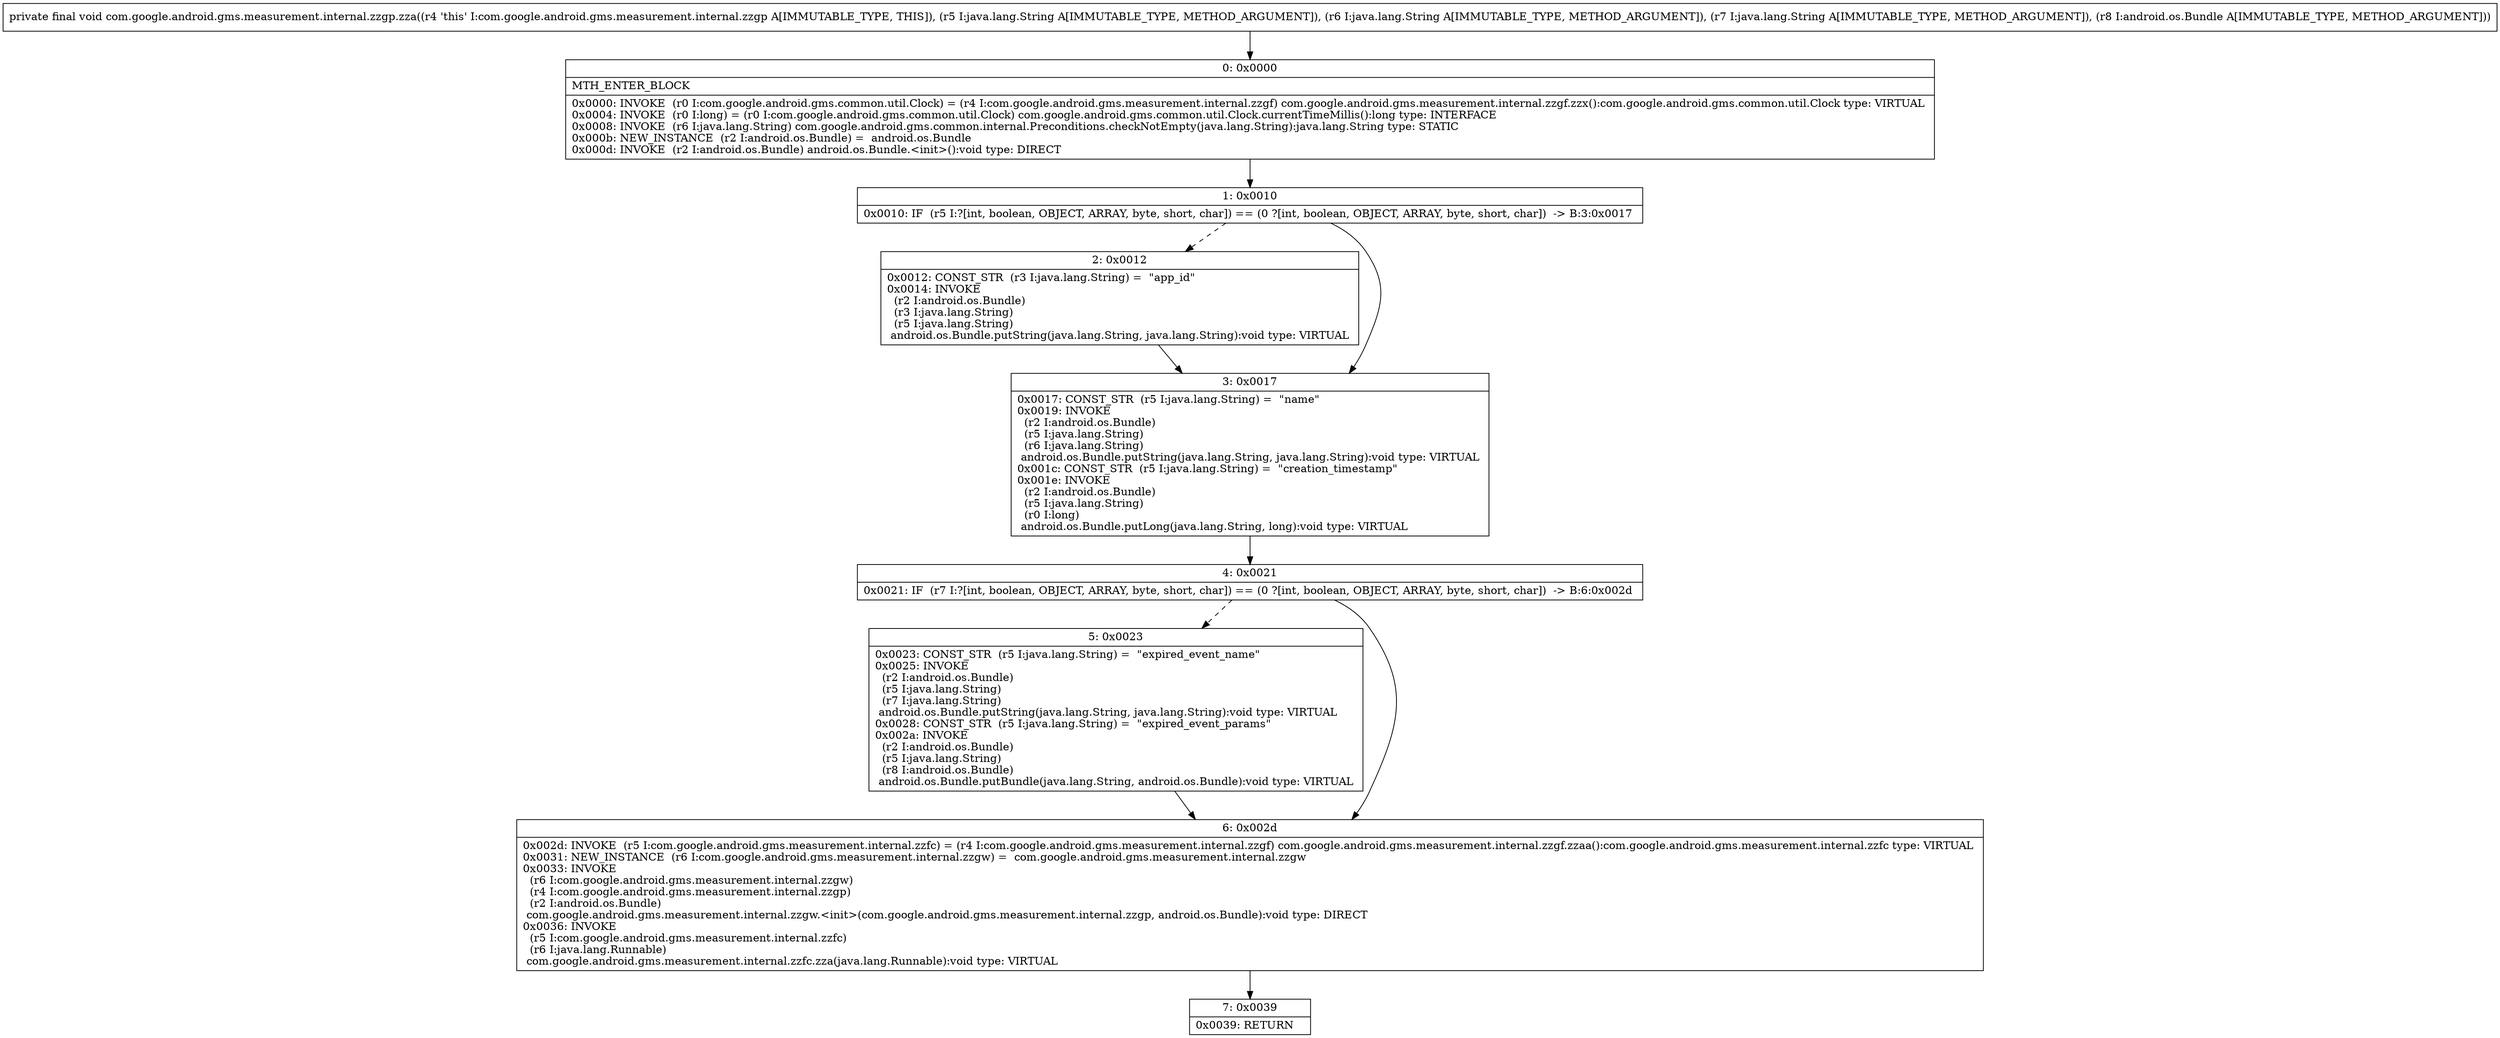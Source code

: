 digraph "CFG forcom.google.android.gms.measurement.internal.zzgp.zza(Ljava\/lang\/String;Ljava\/lang\/String;Ljava\/lang\/String;Landroid\/os\/Bundle;)V" {
Node_0 [shape=record,label="{0\:\ 0x0000|MTH_ENTER_BLOCK\l|0x0000: INVOKE  (r0 I:com.google.android.gms.common.util.Clock) = (r4 I:com.google.android.gms.measurement.internal.zzgf) com.google.android.gms.measurement.internal.zzgf.zzx():com.google.android.gms.common.util.Clock type: VIRTUAL \l0x0004: INVOKE  (r0 I:long) = (r0 I:com.google.android.gms.common.util.Clock) com.google.android.gms.common.util.Clock.currentTimeMillis():long type: INTERFACE \l0x0008: INVOKE  (r6 I:java.lang.String) com.google.android.gms.common.internal.Preconditions.checkNotEmpty(java.lang.String):java.lang.String type: STATIC \l0x000b: NEW_INSTANCE  (r2 I:android.os.Bundle) =  android.os.Bundle \l0x000d: INVOKE  (r2 I:android.os.Bundle) android.os.Bundle.\<init\>():void type: DIRECT \l}"];
Node_1 [shape=record,label="{1\:\ 0x0010|0x0010: IF  (r5 I:?[int, boolean, OBJECT, ARRAY, byte, short, char]) == (0 ?[int, boolean, OBJECT, ARRAY, byte, short, char])  \-\> B:3:0x0017 \l}"];
Node_2 [shape=record,label="{2\:\ 0x0012|0x0012: CONST_STR  (r3 I:java.lang.String) =  \"app_id\" \l0x0014: INVOKE  \l  (r2 I:android.os.Bundle)\l  (r3 I:java.lang.String)\l  (r5 I:java.lang.String)\l android.os.Bundle.putString(java.lang.String, java.lang.String):void type: VIRTUAL \l}"];
Node_3 [shape=record,label="{3\:\ 0x0017|0x0017: CONST_STR  (r5 I:java.lang.String) =  \"name\" \l0x0019: INVOKE  \l  (r2 I:android.os.Bundle)\l  (r5 I:java.lang.String)\l  (r6 I:java.lang.String)\l android.os.Bundle.putString(java.lang.String, java.lang.String):void type: VIRTUAL \l0x001c: CONST_STR  (r5 I:java.lang.String) =  \"creation_timestamp\" \l0x001e: INVOKE  \l  (r2 I:android.os.Bundle)\l  (r5 I:java.lang.String)\l  (r0 I:long)\l android.os.Bundle.putLong(java.lang.String, long):void type: VIRTUAL \l}"];
Node_4 [shape=record,label="{4\:\ 0x0021|0x0021: IF  (r7 I:?[int, boolean, OBJECT, ARRAY, byte, short, char]) == (0 ?[int, boolean, OBJECT, ARRAY, byte, short, char])  \-\> B:6:0x002d \l}"];
Node_5 [shape=record,label="{5\:\ 0x0023|0x0023: CONST_STR  (r5 I:java.lang.String) =  \"expired_event_name\" \l0x0025: INVOKE  \l  (r2 I:android.os.Bundle)\l  (r5 I:java.lang.String)\l  (r7 I:java.lang.String)\l android.os.Bundle.putString(java.lang.String, java.lang.String):void type: VIRTUAL \l0x0028: CONST_STR  (r5 I:java.lang.String) =  \"expired_event_params\" \l0x002a: INVOKE  \l  (r2 I:android.os.Bundle)\l  (r5 I:java.lang.String)\l  (r8 I:android.os.Bundle)\l android.os.Bundle.putBundle(java.lang.String, android.os.Bundle):void type: VIRTUAL \l}"];
Node_6 [shape=record,label="{6\:\ 0x002d|0x002d: INVOKE  (r5 I:com.google.android.gms.measurement.internal.zzfc) = (r4 I:com.google.android.gms.measurement.internal.zzgf) com.google.android.gms.measurement.internal.zzgf.zzaa():com.google.android.gms.measurement.internal.zzfc type: VIRTUAL \l0x0031: NEW_INSTANCE  (r6 I:com.google.android.gms.measurement.internal.zzgw) =  com.google.android.gms.measurement.internal.zzgw \l0x0033: INVOKE  \l  (r6 I:com.google.android.gms.measurement.internal.zzgw)\l  (r4 I:com.google.android.gms.measurement.internal.zzgp)\l  (r2 I:android.os.Bundle)\l com.google.android.gms.measurement.internal.zzgw.\<init\>(com.google.android.gms.measurement.internal.zzgp, android.os.Bundle):void type: DIRECT \l0x0036: INVOKE  \l  (r5 I:com.google.android.gms.measurement.internal.zzfc)\l  (r6 I:java.lang.Runnable)\l com.google.android.gms.measurement.internal.zzfc.zza(java.lang.Runnable):void type: VIRTUAL \l}"];
Node_7 [shape=record,label="{7\:\ 0x0039|0x0039: RETURN   \l}"];
MethodNode[shape=record,label="{private final void com.google.android.gms.measurement.internal.zzgp.zza((r4 'this' I:com.google.android.gms.measurement.internal.zzgp A[IMMUTABLE_TYPE, THIS]), (r5 I:java.lang.String A[IMMUTABLE_TYPE, METHOD_ARGUMENT]), (r6 I:java.lang.String A[IMMUTABLE_TYPE, METHOD_ARGUMENT]), (r7 I:java.lang.String A[IMMUTABLE_TYPE, METHOD_ARGUMENT]), (r8 I:android.os.Bundle A[IMMUTABLE_TYPE, METHOD_ARGUMENT])) }"];
MethodNode -> Node_0;
Node_0 -> Node_1;
Node_1 -> Node_2[style=dashed];
Node_1 -> Node_3;
Node_2 -> Node_3;
Node_3 -> Node_4;
Node_4 -> Node_5[style=dashed];
Node_4 -> Node_6;
Node_5 -> Node_6;
Node_6 -> Node_7;
}

